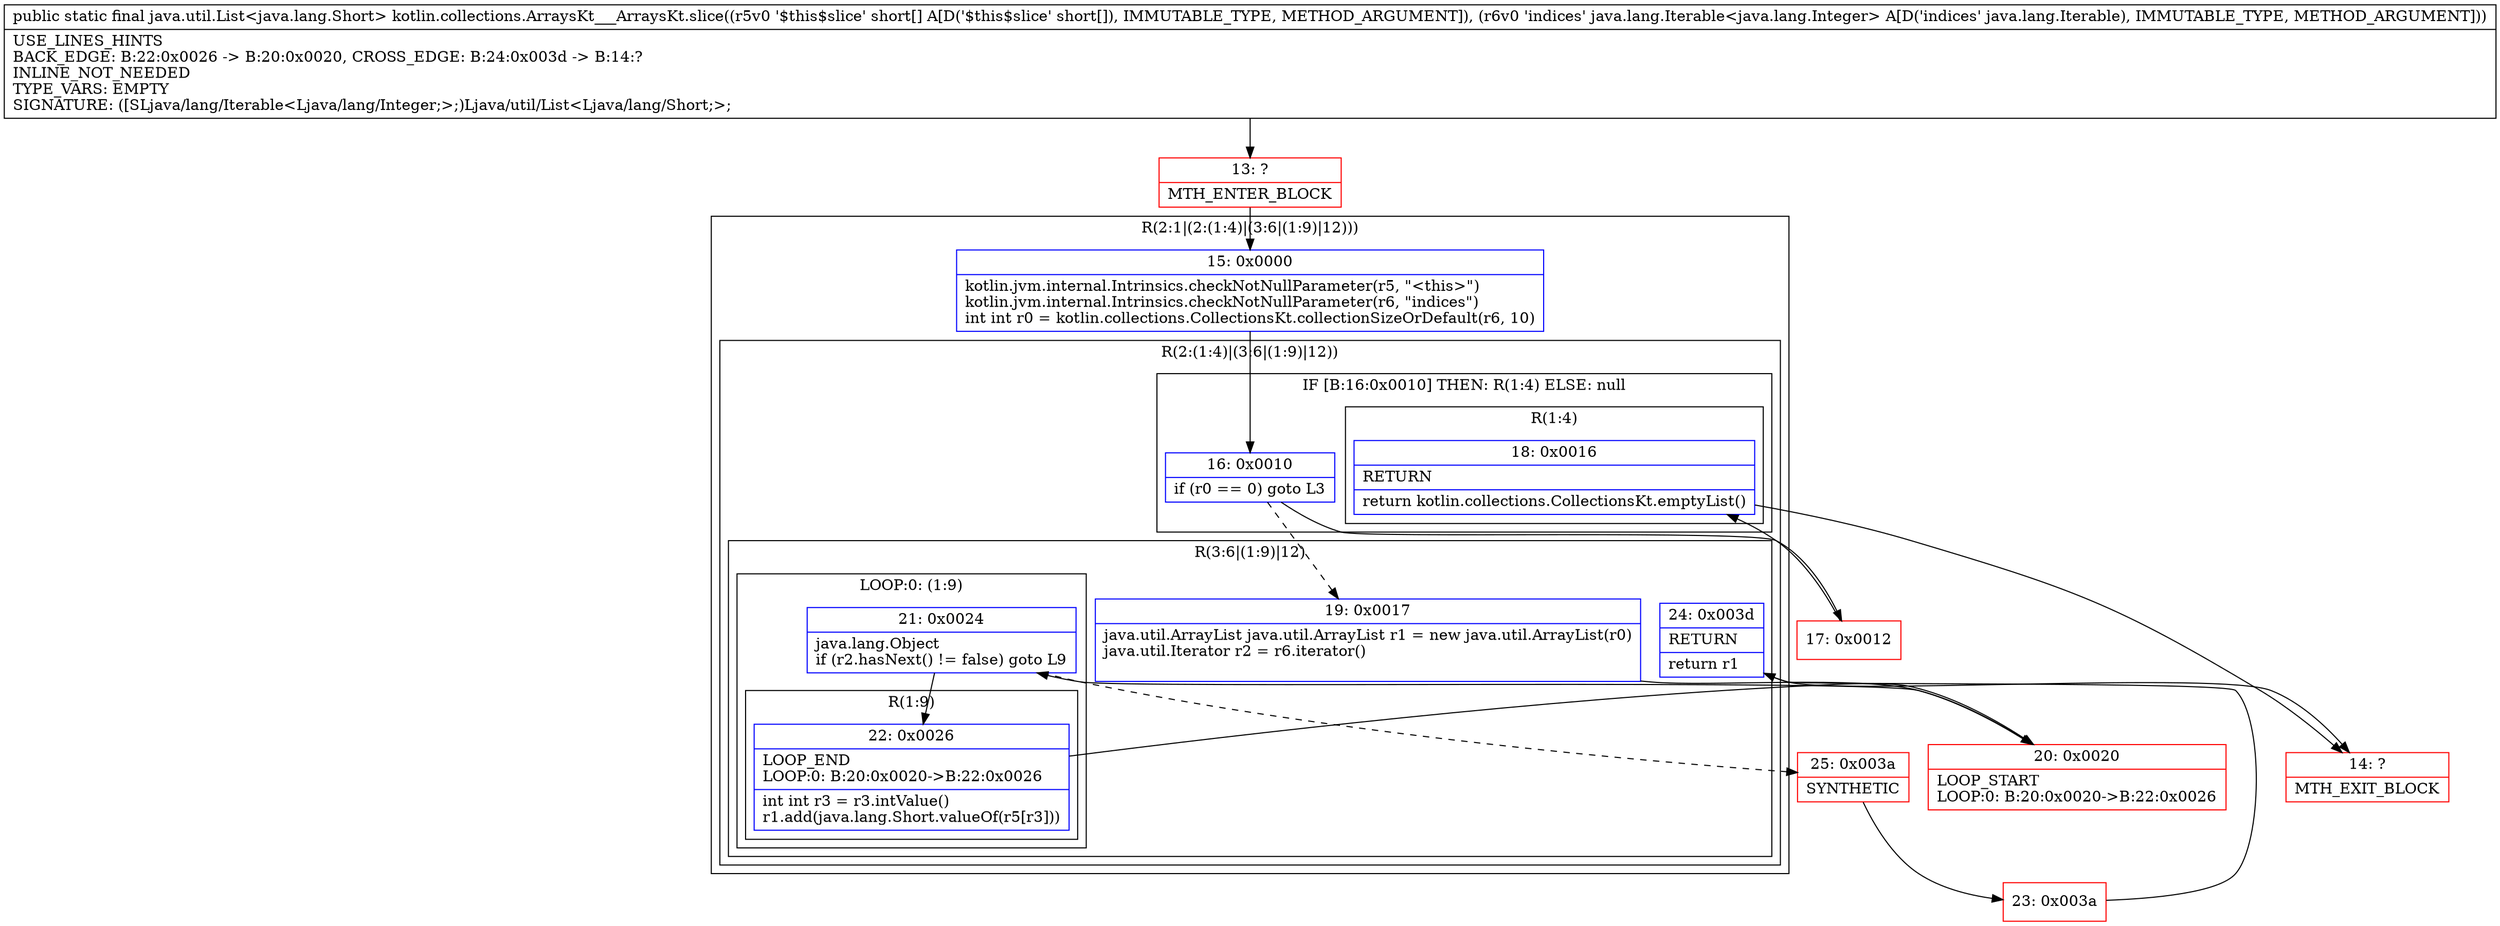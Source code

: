digraph "CFG forkotlin.collections.ArraysKt___ArraysKt.slice([SLjava\/lang\/Iterable;)Ljava\/util\/List;" {
subgraph cluster_Region_1000914884 {
label = "R(2:1|(2:(1:4)|(3:6|(1:9)|12)))";
node [shape=record,color=blue];
Node_15 [shape=record,label="{15\:\ 0x0000|kotlin.jvm.internal.Intrinsics.checkNotNullParameter(r5, \"\<this\>\")\lkotlin.jvm.internal.Intrinsics.checkNotNullParameter(r6, \"indices\")\lint int r0 = kotlin.collections.CollectionsKt.collectionSizeOrDefault(r6, 10)\l}"];
subgraph cluster_Region_1640045408 {
label = "R(2:(1:4)|(3:6|(1:9)|12))";
node [shape=record,color=blue];
subgraph cluster_IfRegion_2113068129 {
label = "IF [B:16:0x0010] THEN: R(1:4) ELSE: null";
node [shape=record,color=blue];
Node_16 [shape=record,label="{16\:\ 0x0010|if (r0 == 0) goto L3\l}"];
subgraph cluster_Region_456449246 {
label = "R(1:4)";
node [shape=record,color=blue];
Node_18 [shape=record,label="{18\:\ 0x0016|RETURN\l|return kotlin.collections.CollectionsKt.emptyList()\l}"];
}
}
subgraph cluster_Region_74720780 {
label = "R(3:6|(1:9)|12)";
node [shape=record,color=blue];
Node_19 [shape=record,label="{19\:\ 0x0017|java.util.ArrayList java.util.ArrayList r1 = new java.util.ArrayList(r0)\ljava.util.Iterator r2 = r6.iterator()\l\l}"];
subgraph cluster_LoopRegion_1128991737 {
label = "LOOP:0: (1:9)";
node [shape=record,color=blue];
Node_21 [shape=record,label="{21\:\ 0x0024|java.lang.Object \lif (r2.hasNext() != false) goto L9\l}"];
subgraph cluster_Region_419669596 {
label = "R(1:9)";
node [shape=record,color=blue];
Node_22 [shape=record,label="{22\:\ 0x0026|LOOP_END\lLOOP:0: B:20:0x0020\-\>B:22:0x0026\l|int int r3 = r3.intValue()\lr1.add(java.lang.Short.valueOf(r5[r3]))\l}"];
}
}
Node_24 [shape=record,label="{24\:\ 0x003d|RETURN\l|return r1\l}"];
}
}
}
Node_13 [shape=record,color=red,label="{13\:\ ?|MTH_ENTER_BLOCK\l}"];
Node_17 [shape=record,color=red,label="{17\:\ 0x0012}"];
Node_14 [shape=record,color=red,label="{14\:\ ?|MTH_EXIT_BLOCK\l}"];
Node_20 [shape=record,color=red,label="{20\:\ 0x0020|LOOP_START\lLOOP:0: B:20:0x0020\-\>B:22:0x0026\l}"];
Node_25 [shape=record,color=red,label="{25\:\ 0x003a|SYNTHETIC\l}"];
Node_23 [shape=record,color=red,label="{23\:\ 0x003a}"];
MethodNode[shape=record,label="{public static final java.util.List\<java.lang.Short\> kotlin.collections.ArraysKt___ArraysKt.slice((r5v0 '$this$slice' short[] A[D('$this$slice' short[]), IMMUTABLE_TYPE, METHOD_ARGUMENT]), (r6v0 'indices' java.lang.Iterable\<java.lang.Integer\> A[D('indices' java.lang.Iterable), IMMUTABLE_TYPE, METHOD_ARGUMENT]))  | USE_LINES_HINTS\lBACK_EDGE: B:22:0x0026 \-\> B:20:0x0020, CROSS_EDGE: B:24:0x003d \-\> B:14:?\lINLINE_NOT_NEEDED\lTYPE_VARS: EMPTY\lSIGNATURE: ([SLjava\/lang\/Iterable\<Ljava\/lang\/Integer;\>;)Ljava\/util\/List\<Ljava\/lang\/Short;\>;\l}"];
MethodNode -> Node_13;Node_15 -> Node_16;
Node_16 -> Node_17;
Node_16 -> Node_19[style=dashed];
Node_18 -> Node_14;
Node_19 -> Node_20;
Node_21 -> Node_22;
Node_21 -> Node_25[style=dashed];
Node_22 -> Node_20;
Node_24 -> Node_14;
Node_13 -> Node_15;
Node_17 -> Node_18;
Node_20 -> Node_21;
Node_25 -> Node_23;
Node_23 -> Node_24;
}

